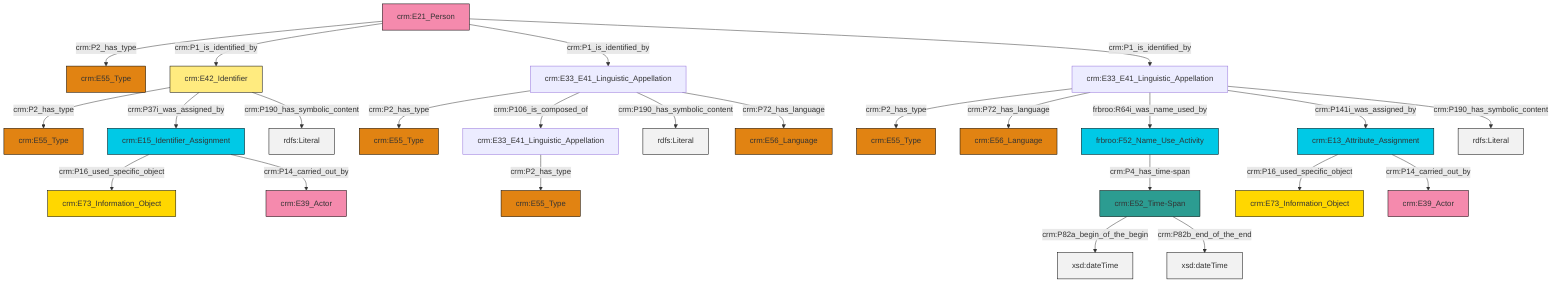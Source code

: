 graph TD
classDef Literal fill:#f2f2f2,stroke:#000000;
classDef CRM_Entity fill:#FFFFFF,stroke:#000000;
classDef Temporal_Entity fill:#00C9E6, stroke:#000000;
classDef Type fill:#E18312, stroke:#000000;
classDef Time-Span fill:#2C9C91, stroke:#000000;
classDef Appellation fill:#FFEB7F, stroke:#000000;
classDef Place fill:#008836, stroke:#000000;
classDef Persistent_Item fill:#B266B2, stroke:#000000;
classDef Conceptual_Object fill:#FFD700, stroke:#000000;
classDef Physical_Thing fill:#D2B48C, stroke:#000000;
classDef Actor fill:#f58aad, stroke:#000000;
classDef PC_Classes fill:#4ce600, stroke:#000000;
classDef Multi fill:#cccccc,stroke:#000000;

0["crm:E13_Attribute_Assignment"]:::Temporal_Entity -->|crm:P16_used_specific_object| 1["crm:E73_Information_Object"]:::Conceptual_Object
2["crm:E33_E41_Linguistic_Appellation"]:::Default -->|crm:P2_has_type| 3["crm:E55_Type"]:::Type
8["crm:E42_Identifier"]:::Appellation -->|crm:P2_has_type| 9["crm:E55_Type"]:::Type
12["crm:E15_Identifier_Assignment"]:::Temporal_Entity -->|crm:P16_used_specific_object| 13["crm:E73_Information_Object"]:::Conceptual_Object
4["crm:E33_E41_Linguistic_Appellation"]:::Default -->|crm:P2_has_type| 16["crm:E55_Type"]:::Type
4["crm:E33_E41_Linguistic_Appellation"]:::Default -->|crm:P72_has_language| 6["crm:E56_Language"]:::Type
4["crm:E33_E41_Linguistic_Appellation"]:::Default -->|frbroo:R64i_was_name_used_by| 24["frbroo:F52_Name_Use_Activity"]:::Temporal_Entity
17["crm:E33_E41_Linguistic_Appellation"]:::Default -->|crm:P2_has_type| 21["crm:E55_Type"]:::Type
8["crm:E42_Identifier"]:::Appellation -->|crm:P37i_was_assigned_by| 12["crm:E15_Identifier_Assignment"]:::Temporal_Entity
27["crm:E21_Person"]:::Actor -->|crm:P2_has_type| 19["crm:E55_Type"]:::Type
8["crm:E42_Identifier"]:::Appellation -->|crm:P190_has_symbolic_content| 30[rdfs:Literal]:::Literal
31["crm:E52_Time-Span"]:::Time-Span -->|crm:P82a_begin_of_the_begin| 32[xsd:dateTime]:::Literal
24["frbroo:F52_Name_Use_Activity"]:::Temporal_Entity -->|crm:P4_has_time-span| 31["crm:E52_Time-Span"]:::Time-Span
2["crm:E33_E41_Linguistic_Appellation"]:::Default -->|crm:P106_is_composed_of| 17["crm:E33_E41_Linguistic_Appellation"]:::Default
2["crm:E33_E41_Linguistic_Appellation"]:::Default -->|crm:P190_has_symbolic_content| 35[rdfs:Literal]:::Literal
4["crm:E33_E41_Linguistic_Appellation"]:::Default -->|crm:P141i_was_assigned_by| 0["crm:E13_Attribute_Assignment"]:::Temporal_Entity
12["crm:E15_Identifier_Assignment"]:::Temporal_Entity -->|crm:P14_carried_out_by| 10["crm:E39_Actor"]:::Actor
27["crm:E21_Person"]:::Actor -->|crm:P1_is_identified_by| 8["crm:E42_Identifier"]:::Appellation
27["crm:E21_Person"]:::Actor -->|crm:P1_is_identified_by| 2["crm:E33_E41_Linguistic_Appellation"]:::Default
4["crm:E33_E41_Linguistic_Appellation"]:::Default -->|crm:P190_has_symbolic_content| 41[rdfs:Literal]:::Literal
0["crm:E13_Attribute_Assignment"]:::Temporal_Entity -->|crm:P14_carried_out_by| 38["crm:E39_Actor"]:::Actor
2["crm:E33_E41_Linguistic_Appellation"]:::Default -->|crm:P72_has_language| 14["crm:E56_Language"]:::Type
27["crm:E21_Person"]:::Actor -->|crm:P1_is_identified_by| 4["crm:E33_E41_Linguistic_Appellation"]:::Default
31["crm:E52_Time-Span"]:::Time-Span -->|crm:P82b_end_of_the_end| 45[xsd:dateTime]:::Literal